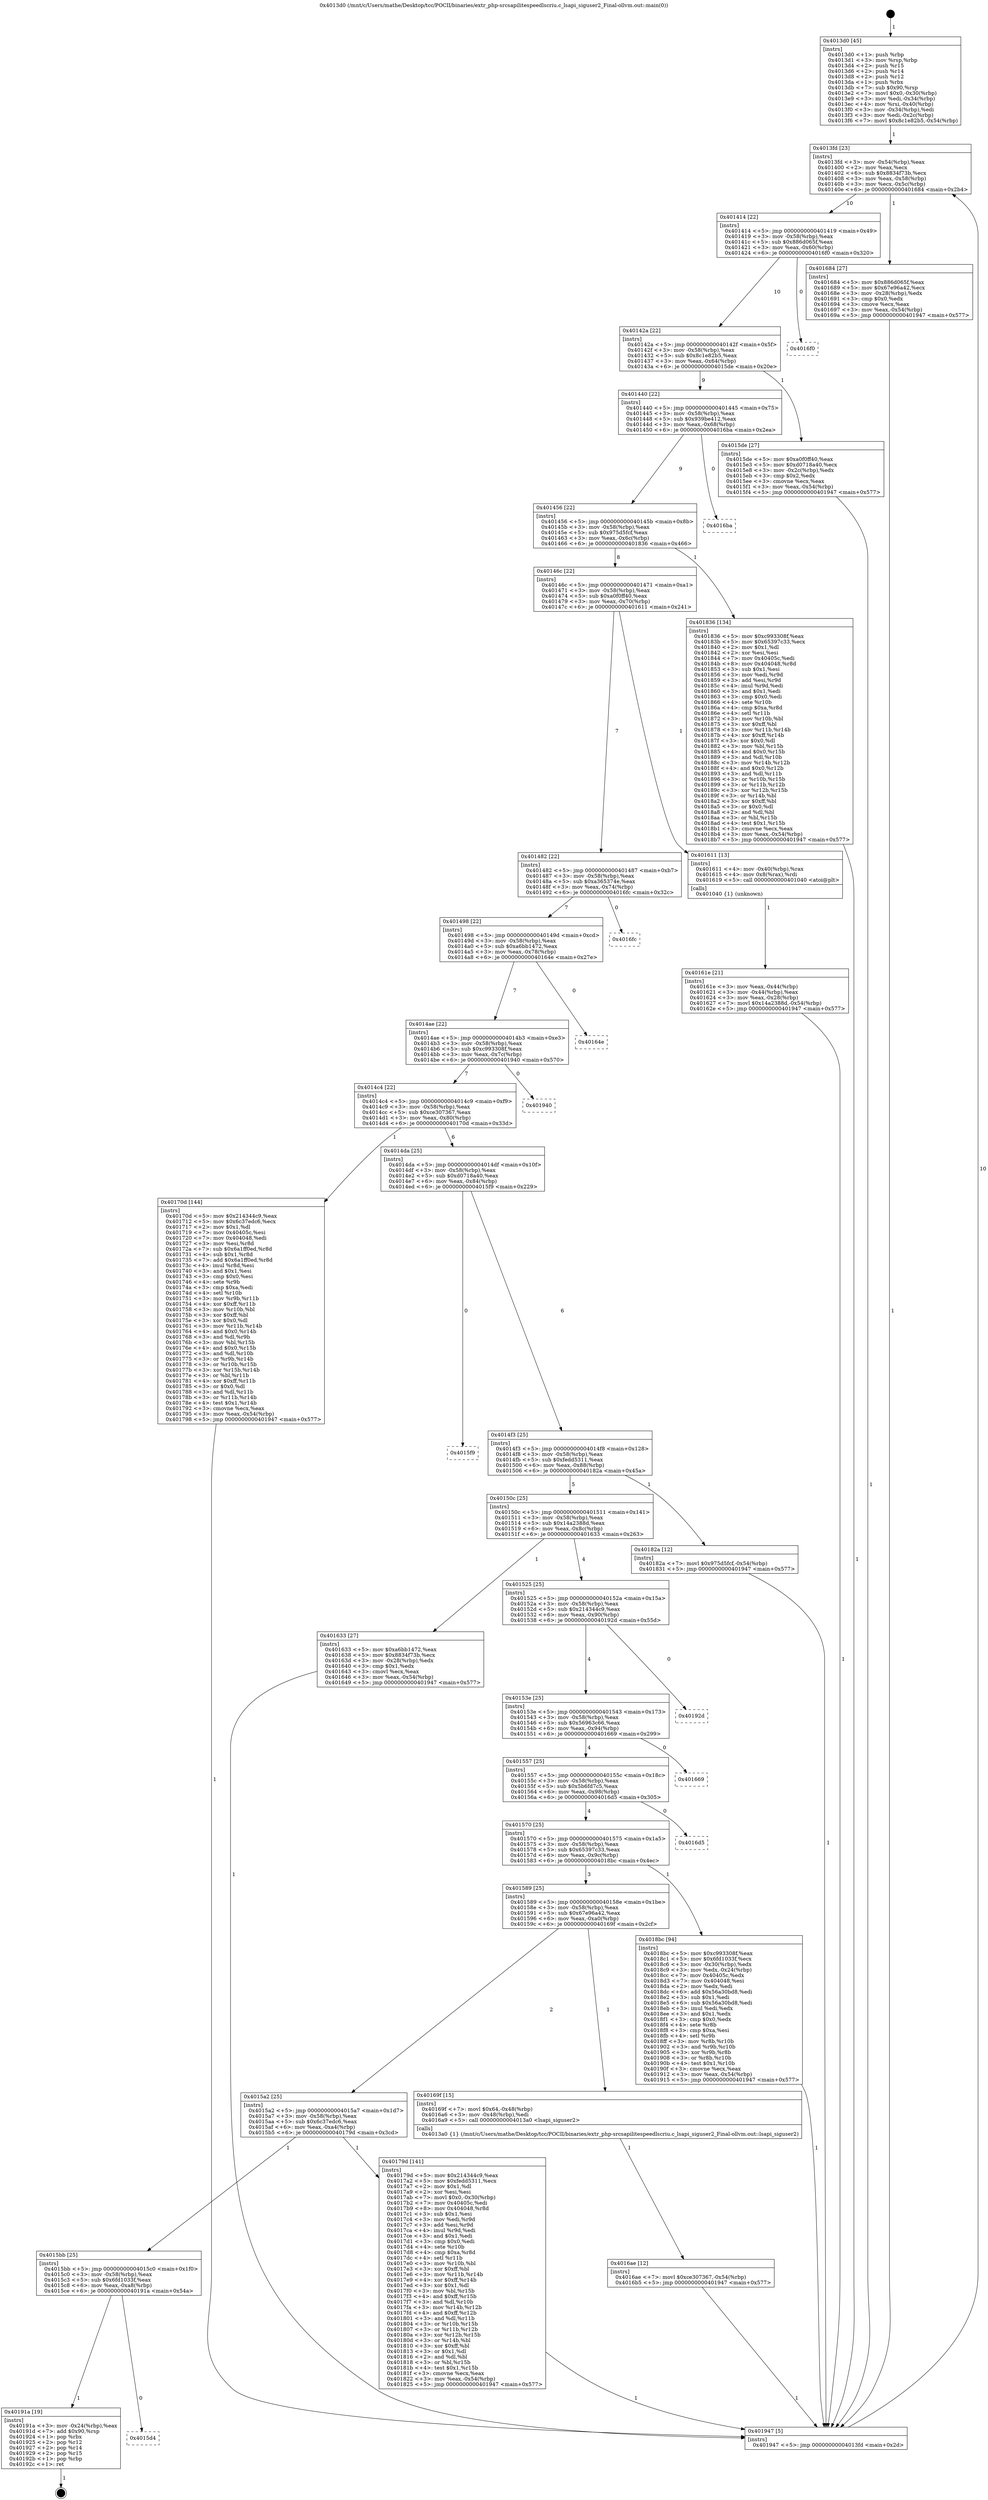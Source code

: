 digraph "0x4013d0" {
  label = "0x4013d0 (/mnt/c/Users/mathe/Desktop/tcc/POCII/binaries/extr_php-srcsapilitespeedlscriu.c_lsapi_siguser2_Final-ollvm.out::main(0))"
  labelloc = "t"
  node[shape=record]

  Entry [label="",width=0.3,height=0.3,shape=circle,fillcolor=black,style=filled]
  "0x4013fd" [label="{
     0x4013fd [23]\l
     | [instrs]\l
     &nbsp;&nbsp;0x4013fd \<+3\>: mov -0x54(%rbp),%eax\l
     &nbsp;&nbsp;0x401400 \<+2\>: mov %eax,%ecx\l
     &nbsp;&nbsp;0x401402 \<+6\>: sub $0x8834f73b,%ecx\l
     &nbsp;&nbsp;0x401408 \<+3\>: mov %eax,-0x58(%rbp)\l
     &nbsp;&nbsp;0x40140b \<+3\>: mov %ecx,-0x5c(%rbp)\l
     &nbsp;&nbsp;0x40140e \<+6\>: je 0000000000401684 \<main+0x2b4\>\l
  }"]
  "0x401684" [label="{
     0x401684 [27]\l
     | [instrs]\l
     &nbsp;&nbsp;0x401684 \<+5\>: mov $0x886d065f,%eax\l
     &nbsp;&nbsp;0x401689 \<+5\>: mov $0x67e96a42,%ecx\l
     &nbsp;&nbsp;0x40168e \<+3\>: mov -0x28(%rbp),%edx\l
     &nbsp;&nbsp;0x401691 \<+3\>: cmp $0x0,%edx\l
     &nbsp;&nbsp;0x401694 \<+3\>: cmove %ecx,%eax\l
     &nbsp;&nbsp;0x401697 \<+3\>: mov %eax,-0x54(%rbp)\l
     &nbsp;&nbsp;0x40169a \<+5\>: jmp 0000000000401947 \<main+0x577\>\l
  }"]
  "0x401414" [label="{
     0x401414 [22]\l
     | [instrs]\l
     &nbsp;&nbsp;0x401414 \<+5\>: jmp 0000000000401419 \<main+0x49\>\l
     &nbsp;&nbsp;0x401419 \<+3\>: mov -0x58(%rbp),%eax\l
     &nbsp;&nbsp;0x40141c \<+5\>: sub $0x886d065f,%eax\l
     &nbsp;&nbsp;0x401421 \<+3\>: mov %eax,-0x60(%rbp)\l
     &nbsp;&nbsp;0x401424 \<+6\>: je 00000000004016f0 \<main+0x320\>\l
  }"]
  Exit [label="",width=0.3,height=0.3,shape=circle,fillcolor=black,style=filled,peripheries=2]
  "0x4016f0" [label="{
     0x4016f0\l
  }", style=dashed]
  "0x40142a" [label="{
     0x40142a [22]\l
     | [instrs]\l
     &nbsp;&nbsp;0x40142a \<+5\>: jmp 000000000040142f \<main+0x5f\>\l
     &nbsp;&nbsp;0x40142f \<+3\>: mov -0x58(%rbp),%eax\l
     &nbsp;&nbsp;0x401432 \<+5\>: sub $0x8c1e82b5,%eax\l
     &nbsp;&nbsp;0x401437 \<+3\>: mov %eax,-0x64(%rbp)\l
     &nbsp;&nbsp;0x40143a \<+6\>: je 00000000004015de \<main+0x20e\>\l
  }"]
  "0x4015d4" [label="{
     0x4015d4\l
  }", style=dashed]
  "0x4015de" [label="{
     0x4015de [27]\l
     | [instrs]\l
     &nbsp;&nbsp;0x4015de \<+5\>: mov $0xa0f0ff40,%eax\l
     &nbsp;&nbsp;0x4015e3 \<+5\>: mov $0xd0718a40,%ecx\l
     &nbsp;&nbsp;0x4015e8 \<+3\>: mov -0x2c(%rbp),%edx\l
     &nbsp;&nbsp;0x4015eb \<+3\>: cmp $0x2,%edx\l
     &nbsp;&nbsp;0x4015ee \<+3\>: cmovne %ecx,%eax\l
     &nbsp;&nbsp;0x4015f1 \<+3\>: mov %eax,-0x54(%rbp)\l
     &nbsp;&nbsp;0x4015f4 \<+5\>: jmp 0000000000401947 \<main+0x577\>\l
  }"]
  "0x401440" [label="{
     0x401440 [22]\l
     | [instrs]\l
     &nbsp;&nbsp;0x401440 \<+5\>: jmp 0000000000401445 \<main+0x75\>\l
     &nbsp;&nbsp;0x401445 \<+3\>: mov -0x58(%rbp),%eax\l
     &nbsp;&nbsp;0x401448 \<+5\>: sub $0x939be412,%eax\l
     &nbsp;&nbsp;0x40144d \<+3\>: mov %eax,-0x68(%rbp)\l
     &nbsp;&nbsp;0x401450 \<+6\>: je 00000000004016ba \<main+0x2ea\>\l
  }"]
  "0x401947" [label="{
     0x401947 [5]\l
     | [instrs]\l
     &nbsp;&nbsp;0x401947 \<+5\>: jmp 00000000004013fd \<main+0x2d\>\l
  }"]
  "0x4013d0" [label="{
     0x4013d0 [45]\l
     | [instrs]\l
     &nbsp;&nbsp;0x4013d0 \<+1\>: push %rbp\l
     &nbsp;&nbsp;0x4013d1 \<+3\>: mov %rsp,%rbp\l
     &nbsp;&nbsp;0x4013d4 \<+2\>: push %r15\l
     &nbsp;&nbsp;0x4013d6 \<+2\>: push %r14\l
     &nbsp;&nbsp;0x4013d8 \<+2\>: push %r12\l
     &nbsp;&nbsp;0x4013da \<+1\>: push %rbx\l
     &nbsp;&nbsp;0x4013db \<+7\>: sub $0x90,%rsp\l
     &nbsp;&nbsp;0x4013e2 \<+7\>: movl $0x0,-0x30(%rbp)\l
     &nbsp;&nbsp;0x4013e9 \<+3\>: mov %edi,-0x34(%rbp)\l
     &nbsp;&nbsp;0x4013ec \<+4\>: mov %rsi,-0x40(%rbp)\l
     &nbsp;&nbsp;0x4013f0 \<+3\>: mov -0x34(%rbp),%edi\l
     &nbsp;&nbsp;0x4013f3 \<+3\>: mov %edi,-0x2c(%rbp)\l
     &nbsp;&nbsp;0x4013f6 \<+7\>: movl $0x8c1e82b5,-0x54(%rbp)\l
  }"]
  "0x40191a" [label="{
     0x40191a [19]\l
     | [instrs]\l
     &nbsp;&nbsp;0x40191a \<+3\>: mov -0x24(%rbp),%eax\l
     &nbsp;&nbsp;0x40191d \<+7\>: add $0x90,%rsp\l
     &nbsp;&nbsp;0x401924 \<+1\>: pop %rbx\l
     &nbsp;&nbsp;0x401925 \<+2\>: pop %r12\l
     &nbsp;&nbsp;0x401927 \<+2\>: pop %r14\l
     &nbsp;&nbsp;0x401929 \<+2\>: pop %r15\l
     &nbsp;&nbsp;0x40192b \<+1\>: pop %rbp\l
     &nbsp;&nbsp;0x40192c \<+1\>: ret\l
  }"]
  "0x4016ba" [label="{
     0x4016ba\l
  }", style=dashed]
  "0x401456" [label="{
     0x401456 [22]\l
     | [instrs]\l
     &nbsp;&nbsp;0x401456 \<+5\>: jmp 000000000040145b \<main+0x8b\>\l
     &nbsp;&nbsp;0x40145b \<+3\>: mov -0x58(%rbp),%eax\l
     &nbsp;&nbsp;0x40145e \<+5\>: sub $0x975d5fcf,%eax\l
     &nbsp;&nbsp;0x401463 \<+3\>: mov %eax,-0x6c(%rbp)\l
     &nbsp;&nbsp;0x401466 \<+6\>: je 0000000000401836 \<main+0x466\>\l
  }"]
  "0x4015bb" [label="{
     0x4015bb [25]\l
     | [instrs]\l
     &nbsp;&nbsp;0x4015bb \<+5\>: jmp 00000000004015c0 \<main+0x1f0\>\l
     &nbsp;&nbsp;0x4015c0 \<+3\>: mov -0x58(%rbp),%eax\l
     &nbsp;&nbsp;0x4015c3 \<+5\>: sub $0x6fd1033f,%eax\l
     &nbsp;&nbsp;0x4015c8 \<+6\>: mov %eax,-0xa8(%rbp)\l
     &nbsp;&nbsp;0x4015ce \<+6\>: je 000000000040191a \<main+0x54a\>\l
  }"]
  "0x401836" [label="{
     0x401836 [134]\l
     | [instrs]\l
     &nbsp;&nbsp;0x401836 \<+5\>: mov $0xc993308f,%eax\l
     &nbsp;&nbsp;0x40183b \<+5\>: mov $0x65397c33,%ecx\l
     &nbsp;&nbsp;0x401840 \<+2\>: mov $0x1,%dl\l
     &nbsp;&nbsp;0x401842 \<+2\>: xor %esi,%esi\l
     &nbsp;&nbsp;0x401844 \<+7\>: mov 0x40405c,%edi\l
     &nbsp;&nbsp;0x40184b \<+8\>: mov 0x404048,%r8d\l
     &nbsp;&nbsp;0x401853 \<+3\>: sub $0x1,%esi\l
     &nbsp;&nbsp;0x401856 \<+3\>: mov %edi,%r9d\l
     &nbsp;&nbsp;0x401859 \<+3\>: add %esi,%r9d\l
     &nbsp;&nbsp;0x40185c \<+4\>: imul %r9d,%edi\l
     &nbsp;&nbsp;0x401860 \<+3\>: and $0x1,%edi\l
     &nbsp;&nbsp;0x401863 \<+3\>: cmp $0x0,%edi\l
     &nbsp;&nbsp;0x401866 \<+4\>: sete %r10b\l
     &nbsp;&nbsp;0x40186a \<+4\>: cmp $0xa,%r8d\l
     &nbsp;&nbsp;0x40186e \<+4\>: setl %r11b\l
     &nbsp;&nbsp;0x401872 \<+3\>: mov %r10b,%bl\l
     &nbsp;&nbsp;0x401875 \<+3\>: xor $0xff,%bl\l
     &nbsp;&nbsp;0x401878 \<+3\>: mov %r11b,%r14b\l
     &nbsp;&nbsp;0x40187b \<+4\>: xor $0xff,%r14b\l
     &nbsp;&nbsp;0x40187f \<+3\>: xor $0x0,%dl\l
     &nbsp;&nbsp;0x401882 \<+3\>: mov %bl,%r15b\l
     &nbsp;&nbsp;0x401885 \<+4\>: and $0x0,%r15b\l
     &nbsp;&nbsp;0x401889 \<+3\>: and %dl,%r10b\l
     &nbsp;&nbsp;0x40188c \<+3\>: mov %r14b,%r12b\l
     &nbsp;&nbsp;0x40188f \<+4\>: and $0x0,%r12b\l
     &nbsp;&nbsp;0x401893 \<+3\>: and %dl,%r11b\l
     &nbsp;&nbsp;0x401896 \<+3\>: or %r10b,%r15b\l
     &nbsp;&nbsp;0x401899 \<+3\>: or %r11b,%r12b\l
     &nbsp;&nbsp;0x40189c \<+3\>: xor %r12b,%r15b\l
     &nbsp;&nbsp;0x40189f \<+3\>: or %r14b,%bl\l
     &nbsp;&nbsp;0x4018a2 \<+3\>: xor $0xff,%bl\l
     &nbsp;&nbsp;0x4018a5 \<+3\>: or $0x0,%dl\l
     &nbsp;&nbsp;0x4018a8 \<+2\>: and %dl,%bl\l
     &nbsp;&nbsp;0x4018aa \<+3\>: or %bl,%r15b\l
     &nbsp;&nbsp;0x4018ad \<+4\>: test $0x1,%r15b\l
     &nbsp;&nbsp;0x4018b1 \<+3\>: cmovne %ecx,%eax\l
     &nbsp;&nbsp;0x4018b4 \<+3\>: mov %eax,-0x54(%rbp)\l
     &nbsp;&nbsp;0x4018b7 \<+5\>: jmp 0000000000401947 \<main+0x577\>\l
  }"]
  "0x40146c" [label="{
     0x40146c [22]\l
     | [instrs]\l
     &nbsp;&nbsp;0x40146c \<+5\>: jmp 0000000000401471 \<main+0xa1\>\l
     &nbsp;&nbsp;0x401471 \<+3\>: mov -0x58(%rbp),%eax\l
     &nbsp;&nbsp;0x401474 \<+5\>: sub $0xa0f0ff40,%eax\l
     &nbsp;&nbsp;0x401479 \<+3\>: mov %eax,-0x70(%rbp)\l
     &nbsp;&nbsp;0x40147c \<+6\>: je 0000000000401611 \<main+0x241\>\l
  }"]
  "0x40179d" [label="{
     0x40179d [141]\l
     | [instrs]\l
     &nbsp;&nbsp;0x40179d \<+5\>: mov $0x214344c9,%eax\l
     &nbsp;&nbsp;0x4017a2 \<+5\>: mov $0xfedd5311,%ecx\l
     &nbsp;&nbsp;0x4017a7 \<+2\>: mov $0x1,%dl\l
     &nbsp;&nbsp;0x4017a9 \<+2\>: xor %esi,%esi\l
     &nbsp;&nbsp;0x4017ab \<+7\>: movl $0x0,-0x30(%rbp)\l
     &nbsp;&nbsp;0x4017b2 \<+7\>: mov 0x40405c,%edi\l
     &nbsp;&nbsp;0x4017b9 \<+8\>: mov 0x404048,%r8d\l
     &nbsp;&nbsp;0x4017c1 \<+3\>: sub $0x1,%esi\l
     &nbsp;&nbsp;0x4017c4 \<+3\>: mov %edi,%r9d\l
     &nbsp;&nbsp;0x4017c7 \<+3\>: add %esi,%r9d\l
     &nbsp;&nbsp;0x4017ca \<+4\>: imul %r9d,%edi\l
     &nbsp;&nbsp;0x4017ce \<+3\>: and $0x1,%edi\l
     &nbsp;&nbsp;0x4017d1 \<+3\>: cmp $0x0,%edi\l
     &nbsp;&nbsp;0x4017d4 \<+4\>: sete %r10b\l
     &nbsp;&nbsp;0x4017d8 \<+4\>: cmp $0xa,%r8d\l
     &nbsp;&nbsp;0x4017dc \<+4\>: setl %r11b\l
     &nbsp;&nbsp;0x4017e0 \<+3\>: mov %r10b,%bl\l
     &nbsp;&nbsp;0x4017e3 \<+3\>: xor $0xff,%bl\l
     &nbsp;&nbsp;0x4017e6 \<+3\>: mov %r11b,%r14b\l
     &nbsp;&nbsp;0x4017e9 \<+4\>: xor $0xff,%r14b\l
     &nbsp;&nbsp;0x4017ed \<+3\>: xor $0x1,%dl\l
     &nbsp;&nbsp;0x4017f0 \<+3\>: mov %bl,%r15b\l
     &nbsp;&nbsp;0x4017f3 \<+4\>: and $0xff,%r15b\l
     &nbsp;&nbsp;0x4017f7 \<+3\>: and %dl,%r10b\l
     &nbsp;&nbsp;0x4017fa \<+3\>: mov %r14b,%r12b\l
     &nbsp;&nbsp;0x4017fd \<+4\>: and $0xff,%r12b\l
     &nbsp;&nbsp;0x401801 \<+3\>: and %dl,%r11b\l
     &nbsp;&nbsp;0x401804 \<+3\>: or %r10b,%r15b\l
     &nbsp;&nbsp;0x401807 \<+3\>: or %r11b,%r12b\l
     &nbsp;&nbsp;0x40180a \<+3\>: xor %r12b,%r15b\l
     &nbsp;&nbsp;0x40180d \<+3\>: or %r14b,%bl\l
     &nbsp;&nbsp;0x401810 \<+3\>: xor $0xff,%bl\l
     &nbsp;&nbsp;0x401813 \<+3\>: or $0x1,%dl\l
     &nbsp;&nbsp;0x401816 \<+2\>: and %dl,%bl\l
     &nbsp;&nbsp;0x401818 \<+3\>: or %bl,%r15b\l
     &nbsp;&nbsp;0x40181b \<+4\>: test $0x1,%r15b\l
     &nbsp;&nbsp;0x40181f \<+3\>: cmovne %ecx,%eax\l
     &nbsp;&nbsp;0x401822 \<+3\>: mov %eax,-0x54(%rbp)\l
     &nbsp;&nbsp;0x401825 \<+5\>: jmp 0000000000401947 \<main+0x577\>\l
  }"]
  "0x401611" [label="{
     0x401611 [13]\l
     | [instrs]\l
     &nbsp;&nbsp;0x401611 \<+4\>: mov -0x40(%rbp),%rax\l
     &nbsp;&nbsp;0x401615 \<+4\>: mov 0x8(%rax),%rdi\l
     &nbsp;&nbsp;0x401619 \<+5\>: call 0000000000401040 \<atoi@plt\>\l
     | [calls]\l
     &nbsp;&nbsp;0x401040 \{1\} (unknown)\l
  }"]
  "0x401482" [label="{
     0x401482 [22]\l
     | [instrs]\l
     &nbsp;&nbsp;0x401482 \<+5\>: jmp 0000000000401487 \<main+0xb7\>\l
     &nbsp;&nbsp;0x401487 \<+3\>: mov -0x58(%rbp),%eax\l
     &nbsp;&nbsp;0x40148a \<+5\>: sub $0xa365374e,%eax\l
     &nbsp;&nbsp;0x40148f \<+3\>: mov %eax,-0x74(%rbp)\l
     &nbsp;&nbsp;0x401492 \<+6\>: je 00000000004016fc \<main+0x32c\>\l
  }"]
  "0x40161e" [label="{
     0x40161e [21]\l
     | [instrs]\l
     &nbsp;&nbsp;0x40161e \<+3\>: mov %eax,-0x44(%rbp)\l
     &nbsp;&nbsp;0x401621 \<+3\>: mov -0x44(%rbp),%eax\l
     &nbsp;&nbsp;0x401624 \<+3\>: mov %eax,-0x28(%rbp)\l
     &nbsp;&nbsp;0x401627 \<+7\>: movl $0x14a2388d,-0x54(%rbp)\l
     &nbsp;&nbsp;0x40162e \<+5\>: jmp 0000000000401947 \<main+0x577\>\l
  }"]
  "0x4016ae" [label="{
     0x4016ae [12]\l
     | [instrs]\l
     &nbsp;&nbsp;0x4016ae \<+7\>: movl $0xce307367,-0x54(%rbp)\l
     &nbsp;&nbsp;0x4016b5 \<+5\>: jmp 0000000000401947 \<main+0x577\>\l
  }"]
  "0x4016fc" [label="{
     0x4016fc\l
  }", style=dashed]
  "0x401498" [label="{
     0x401498 [22]\l
     | [instrs]\l
     &nbsp;&nbsp;0x401498 \<+5\>: jmp 000000000040149d \<main+0xcd\>\l
     &nbsp;&nbsp;0x40149d \<+3\>: mov -0x58(%rbp),%eax\l
     &nbsp;&nbsp;0x4014a0 \<+5\>: sub $0xa6bb1472,%eax\l
     &nbsp;&nbsp;0x4014a5 \<+3\>: mov %eax,-0x78(%rbp)\l
     &nbsp;&nbsp;0x4014a8 \<+6\>: je 000000000040164e \<main+0x27e\>\l
  }"]
  "0x4015a2" [label="{
     0x4015a2 [25]\l
     | [instrs]\l
     &nbsp;&nbsp;0x4015a2 \<+5\>: jmp 00000000004015a7 \<main+0x1d7\>\l
     &nbsp;&nbsp;0x4015a7 \<+3\>: mov -0x58(%rbp),%eax\l
     &nbsp;&nbsp;0x4015aa \<+5\>: sub $0x6c37edc6,%eax\l
     &nbsp;&nbsp;0x4015af \<+6\>: mov %eax,-0xa4(%rbp)\l
     &nbsp;&nbsp;0x4015b5 \<+6\>: je 000000000040179d \<main+0x3cd\>\l
  }"]
  "0x40164e" [label="{
     0x40164e\l
  }", style=dashed]
  "0x4014ae" [label="{
     0x4014ae [22]\l
     | [instrs]\l
     &nbsp;&nbsp;0x4014ae \<+5\>: jmp 00000000004014b3 \<main+0xe3\>\l
     &nbsp;&nbsp;0x4014b3 \<+3\>: mov -0x58(%rbp),%eax\l
     &nbsp;&nbsp;0x4014b6 \<+5\>: sub $0xc993308f,%eax\l
     &nbsp;&nbsp;0x4014bb \<+3\>: mov %eax,-0x7c(%rbp)\l
     &nbsp;&nbsp;0x4014be \<+6\>: je 0000000000401940 \<main+0x570\>\l
  }"]
  "0x40169f" [label="{
     0x40169f [15]\l
     | [instrs]\l
     &nbsp;&nbsp;0x40169f \<+7\>: movl $0x64,-0x48(%rbp)\l
     &nbsp;&nbsp;0x4016a6 \<+3\>: mov -0x48(%rbp),%edi\l
     &nbsp;&nbsp;0x4016a9 \<+5\>: call 00000000004013a0 \<lsapi_siguser2\>\l
     | [calls]\l
     &nbsp;&nbsp;0x4013a0 \{1\} (/mnt/c/Users/mathe/Desktop/tcc/POCII/binaries/extr_php-srcsapilitespeedlscriu.c_lsapi_siguser2_Final-ollvm.out::lsapi_siguser2)\l
  }"]
  "0x401940" [label="{
     0x401940\l
  }", style=dashed]
  "0x4014c4" [label="{
     0x4014c4 [22]\l
     | [instrs]\l
     &nbsp;&nbsp;0x4014c4 \<+5\>: jmp 00000000004014c9 \<main+0xf9\>\l
     &nbsp;&nbsp;0x4014c9 \<+3\>: mov -0x58(%rbp),%eax\l
     &nbsp;&nbsp;0x4014cc \<+5\>: sub $0xce307367,%eax\l
     &nbsp;&nbsp;0x4014d1 \<+3\>: mov %eax,-0x80(%rbp)\l
     &nbsp;&nbsp;0x4014d4 \<+6\>: je 000000000040170d \<main+0x33d\>\l
  }"]
  "0x401589" [label="{
     0x401589 [25]\l
     | [instrs]\l
     &nbsp;&nbsp;0x401589 \<+5\>: jmp 000000000040158e \<main+0x1be\>\l
     &nbsp;&nbsp;0x40158e \<+3\>: mov -0x58(%rbp),%eax\l
     &nbsp;&nbsp;0x401591 \<+5\>: sub $0x67e96a42,%eax\l
     &nbsp;&nbsp;0x401596 \<+6\>: mov %eax,-0xa0(%rbp)\l
     &nbsp;&nbsp;0x40159c \<+6\>: je 000000000040169f \<main+0x2cf\>\l
  }"]
  "0x40170d" [label="{
     0x40170d [144]\l
     | [instrs]\l
     &nbsp;&nbsp;0x40170d \<+5\>: mov $0x214344c9,%eax\l
     &nbsp;&nbsp;0x401712 \<+5\>: mov $0x6c37edc6,%ecx\l
     &nbsp;&nbsp;0x401717 \<+2\>: mov $0x1,%dl\l
     &nbsp;&nbsp;0x401719 \<+7\>: mov 0x40405c,%esi\l
     &nbsp;&nbsp;0x401720 \<+7\>: mov 0x404048,%edi\l
     &nbsp;&nbsp;0x401727 \<+3\>: mov %esi,%r8d\l
     &nbsp;&nbsp;0x40172a \<+7\>: sub $0x6a1ff0ed,%r8d\l
     &nbsp;&nbsp;0x401731 \<+4\>: sub $0x1,%r8d\l
     &nbsp;&nbsp;0x401735 \<+7\>: add $0x6a1ff0ed,%r8d\l
     &nbsp;&nbsp;0x40173c \<+4\>: imul %r8d,%esi\l
     &nbsp;&nbsp;0x401740 \<+3\>: and $0x1,%esi\l
     &nbsp;&nbsp;0x401743 \<+3\>: cmp $0x0,%esi\l
     &nbsp;&nbsp;0x401746 \<+4\>: sete %r9b\l
     &nbsp;&nbsp;0x40174a \<+3\>: cmp $0xa,%edi\l
     &nbsp;&nbsp;0x40174d \<+4\>: setl %r10b\l
     &nbsp;&nbsp;0x401751 \<+3\>: mov %r9b,%r11b\l
     &nbsp;&nbsp;0x401754 \<+4\>: xor $0xff,%r11b\l
     &nbsp;&nbsp;0x401758 \<+3\>: mov %r10b,%bl\l
     &nbsp;&nbsp;0x40175b \<+3\>: xor $0xff,%bl\l
     &nbsp;&nbsp;0x40175e \<+3\>: xor $0x0,%dl\l
     &nbsp;&nbsp;0x401761 \<+3\>: mov %r11b,%r14b\l
     &nbsp;&nbsp;0x401764 \<+4\>: and $0x0,%r14b\l
     &nbsp;&nbsp;0x401768 \<+3\>: and %dl,%r9b\l
     &nbsp;&nbsp;0x40176b \<+3\>: mov %bl,%r15b\l
     &nbsp;&nbsp;0x40176e \<+4\>: and $0x0,%r15b\l
     &nbsp;&nbsp;0x401772 \<+3\>: and %dl,%r10b\l
     &nbsp;&nbsp;0x401775 \<+3\>: or %r9b,%r14b\l
     &nbsp;&nbsp;0x401778 \<+3\>: or %r10b,%r15b\l
     &nbsp;&nbsp;0x40177b \<+3\>: xor %r15b,%r14b\l
     &nbsp;&nbsp;0x40177e \<+3\>: or %bl,%r11b\l
     &nbsp;&nbsp;0x401781 \<+4\>: xor $0xff,%r11b\l
     &nbsp;&nbsp;0x401785 \<+3\>: or $0x0,%dl\l
     &nbsp;&nbsp;0x401788 \<+3\>: and %dl,%r11b\l
     &nbsp;&nbsp;0x40178b \<+3\>: or %r11b,%r14b\l
     &nbsp;&nbsp;0x40178e \<+4\>: test $0x1,%r14b\l
     &nbsp;&nbsp;0x401792 \<+3\>: cmovne %ecx,%eax\l
     &nbsp;&nbsp;0x401795 \<+3\>: mov %eax,-0x54(%rbp)\l
     &nbsp;&nbsp;0x401798 \<+5\>: jmp 0000000000401947 \<main+0x577\>\l
  }"]
  "0x4014da" [label="{
     0x4014da [25]\l
     | [instrs]\l
     &nbsp;&nbsp;0x4014da \<+5\>: jmp 00000000004014df \<main+0x10f\>\l
     &nbsp;&nbsp;0x4014df \<+3\>: mov -0x58(%rbp),%eax\l
     &nbsp;&nbsp;0x4014e2 \<+5\>: sub $0xd0718a40,%eax\l
     &nbsp;&nbsp;0x4014e7 \<+6\>: mov %eax,-0x84(%rbp)\l
     &nbsp;&nbsp;0x4014ed \<+6\>: je 00000000004015f9 \<main+0x229\>\l
  }"]
  "0x4018bc" [label="{
     0x4018bc [94]\l
     | [instrs]\l
     &nbsp;&nbsp;0x4018bc \<+5\>: mov $0xc993308f,%eax\l
     &nbsp;&nbsp;0x4018c1 \<+5\>: mov $0x6fd1033f,%ecx\l
     &nbsp;&nbsp;0x4018c6 \<+3\>: mov -0x30(%rbp),%edx\l
     &nbsp;&nbsp;0x4018c9 \<+3\>: mov %edx,-0x24(%rbp)\l
     &nbsp;&nbsp;0x4018cc \<+7\>: mov 0x40405c,%edx\l
     &nbsp;&nbsp;0x4018d3 \<+7\>: mov 0x404048,%esi\l
     &nbsp;&nbsp;0x4018da \<+2\>: mov %edx,%edi\l
     &nbsp;&nbsp;0x4018dc \<+6\>: add $0x56a30bd8,%edi\l
     &nbsp;&nbsp;0x4018e2 \<+3\>: sub $0x1,%edi\l
     &nbsp;&nbsp;0x4018e5 \<+6\>: sub $0x56a30bd8,%edi\l
     &nbsp;&nbsp;0x4018eb \<+3\>: imul %edi,%edx\l
     &nbsp;&nbsp;0x4018ee \<+3\>: and $0x1,%edx\l
     &nbsp;&nbsp;0x4018f1 \<+3\>: cmp $0x0,%edx\l
     &nbsp;&nbsp;0x4018f4 \<+4\>: sete %r8b\l
     &nbsp;&nbsp;0x4018f8 \<+3\>: cmp $0xa,%esi\l
     &nbsp;&nbsp;0x4018fb \<+4\>: setl %r9b\l
     &nbsp;&nbsp;0x4018ff \<+3\>: mov %r8b,%r10b\l
     &nbsp;&nbsp;0x401902 \<+3\>: and %r9b,%r10b\l
     &nbsp;&nbsp;0x401905 \<+3\>: xor %r9b,%r8b\l
     &nbsp;&nbsp;0x401908 \<+3\>: or %r8b,%r10b\l
     &nbsp;&nbsp;0x40190b \<+4\>: test $0x1,%r10b\l
     &nbsp;&nbsp;0x40190f \<+3\>: cmovne %ecx,%eax\l
     &nbsp;&nbsp;0x401912 \<+3\>: mov %eax,-0x54(%rbp)\l
     &nbsp;&nbsp;0x401915 \<+5\>: jmp 0000000000401947 \<main+0x577\>\l
  }"]
  "0x4015f9" [label="{
     0x4015f9\l
  }", style=dashed]
  "0x4014f3" [label="{
     0x4014f3 [25]\l
     | [instrs]\l
     &nbsp;&nbsp;0x4014f3 \<+5\>: jmp 00000000004014f8 \<main+0x128\>\l
     &nbsp;&nbsp;0x4014f8 \<+3\>: mov -0x58(%rbp),%eax\l
     &nbsp;&nbsp;0x4014fb \<+5\>: sub $0xfedd5311,%eax\l
     &nbsp;&nbsp;0x401500 \<+6\>: mov %eax,-0x88(%rbp)\l
     &nbsp;&nbsp;0x401506 \<+6\>: je 000000000040182a \<main+0x45a\>\l
  }"]
  "0x401570" [label="{
     0x401570 [25]\l
     | [instrs]\l
     &nbsp;&nbsp;0x401570 \<+5\>: jmp 0000000000401575 \<main+0x1a5\>\l
     &nbsp;&nbsp;0x401575 \<+3\>: mov -0x58(%rbp),%eax\l
     &nbsp;&nbsp;0x401578 \<+5\>: sub $0x65397c33,%eax\l
     &nbsp;&nbsp;0x40157d \<+6\>: mov %eax,-0x9c(%rbp)\l
     &nbsp;&nbsp;0x401583 \<+6\>: je 00000000004018bc \<main+0x4ec\>\l
  }"]
  "0x40182a" [label="{
     0x40182a [12]\l
     | [instrs]\l
     &nbsp;&nbsp;0x40182a \<+7\>: movl $0x975d5fcf,-0x54(%rbp)\l
     &nbsp;&nbsp;0x401831 \<+5\>: jmp 0000000000401947 \<main+0x577\>\l
  }"]
  "0x40150c" [label="{
     0x40150c [25]\l
     | [instrs]\l
     &nbsp;&nbsp;0x40150c \<+5\>: jmp 0000000000401511 \<main+0x141\>\l
     &nbsp;&nbsp;0x401511 \<+3\>: mov -0x58(%rbp),%eax\l
     &nbsp;&nbsp;0x401514 \<+5\>: sub $0x14a2388d,%eax\l
     &nbsp;&nbsp;0x401519 \<+6\>: mov %eax,-0x8c(%rbp)\l
     &nbsp;&nbsp;0x40151f \<+6\>: je 0000000000401633 \<main+0x263\>\l
  }"]
  "0x4016d5" [label="{
     0x4016d5\l
  }", style=dashed]
  "0x401633" [label="{
     0x401633 [27]\l
     | [instrs]\l
     &nbsp;&nbsp;0x401633 \<+5\>: mov $0xa6bb1472,%eax\l
     &nbsp;&nbsp;0x401638 \<+5\>: mov $0x8834f73b,%ecx\l
     &nbsp;&nbsp;0x40163d \<+3\>: mov -0x28(%rbp),%edx\l
     &nbsp;&nbsp;0x401640 \<+3\>: cmp $0x1,%edx\l
     &nbsp;&nbsp;0x401643 \<+3\>: cmovl %ecx,%eax\l
     &nbsp;&nbsp;0x401646 \<+3\>: mov %eax,-0x54(%rbp)\l
     &nbsp;&nbsp;0x401649 \<+5\>: jmp 0000000000401947 \<main+0x577\>\l
  }"]
  "0x401525" [label="{
     0x401525 [25]\l
     | [instrs]\l
     &nbsp;&nbsp;0x401525 \<+5\>: jmp 000000000040152a \<main+0x15a\>\l
     &nbsp;&nbsp;0x40152a \<+3\>: mov -0x58(%rbp),%eax\l
     &nbsp;&nbsp;0x40152d \<+5\>: sub $0x214344c9,%eax\l
     &nbsp;&nbsp;0x401532 \<+6\>: mov %eax,-0x90(%rbp)\l
     &nbsp;&nbsp;0x401538 \<+6\>: je 000000000040192d \<main+0x55d\>\l
  }"]
  "0x401557" [label="{
     0x401557 [25]\l
     | [instrs]\l
     &nbsp;&nbsp;0x401557 \<+5\>: jmp 000000000040155c \<main+0x18c\>\l
     &nbsp;&nbsp;0x40155c \<+3\>: mov -0x58(%rbp),%eax\l
     &nbsp;&nbsp;0x40155f \<+5\>: sub $0x5b6fd7c5,%eax\l
     &nbsp;&nbsp;0x401564 \<+6\>: mov %eax,-0x98(%rbp)\l
     &nbsp;&nbsp;0x40156a \<+6\>: je 00000000004016d5 \<main+0x305\>\l
  }"]
  "0x40192d" [label="{
     0x40192d\l
  }", style=dashed]
  "0x40153e" [label="{
     0x40153e [25]\l
     | [instrs]\l
     &nbsp;&nbsp;0x40153e \<+5\>: jmp 0000000000401543 \<main+0x173\>\l
     &nbsp;&nbsp;0x401543 \<+3\>: mov -0x58(%rbp),%eax\l
     &nbsp;&nbsp;0x401546 \<+5\>: sub $0x56963c66,%eax\l
     &nbsp;&nbsp;0x40154b \<+6\>: mov %eax,-0x94(%rbp)\l
     &nbsp;&nbsp;0x401551 \<+6\>: je 0000000000401669 \<main+0x299\>\l
  }"]
  "0x401669" [label="{
     0x401669\l
  }", style=dashed]
  Entry -> "0x4013d0" [label=" 1"]
  "0x4013fd" -> "0x401684" [label=" 1"]
  "0x4013fd" -> "0x401414" [label=" 10"]
  "0x40191a" -> Exit [label=" 1"]
  "0x401414" -> "0x4016f0" [label=" 0"]
  "0x401414" -> "0x40142a" [label=" 10"]
  "0x4015bb" -> "0x4015d4" [label=" 0"]
  "0x40142a" -> "0x4015de" [label=" 1"]
  "0x40142a" -> "0x401440" [label=" 9"]
  "0x4015de" -> "0x401947" [label=" 1"]
  "0x4013d0" -> "0x4013fd" [label=" 1"]
  "0x401947" -> "0x4013fd" [label=" 10"]
  "0x4015bb" -> "0x40191a" [label=" 1"]
  "0x401440" -> "0x4016ba" [label=" 0"]
  "0x401440" -> "0x401456" [label=" 9"]
  "0x4018bc" -> "0x401947" [label=" 1"]
  "0x401456" -> "0x401836" [label=" 1"]
  "0x401456" -> "0x40146c" [label=" 8"]
  "0x401836" -> "0x401947" [label=" 1"]
  "0x40146c" -> "0x401611" [label=" 1"]
  "0x40146c" -> "0x401482" [label=" 7"]
  "0x401611" -> "0x40161e" [label=" 1"]
  "0x40161e" -> "0x401947" [label=" 1"]
  "0x40182a" -> "0x401947" [label=" 1"]
  "0x401482" -> "0x4016fc" [label=" 0"]
  "0x401482" -> "0x401498" [label=" 7"]
  "0x4015a2" -> "0x4015bb" [label=" 1"]
  "0x401498" -> "0x40164e" [label=" 0"]
  "0x401498" -> "0x4014ae" [label=" 7"]
  "0x4015a2" -> "0x40179d" [label=" 1"]
  "0x4014ae" -> "0x401940" [label=" 0"]
  "0x4014ae" -> "0x4014c4" [label=" 7"]
  "0x40179d" -> "0x401947" [label=" 1"]
  "0x4014c4" -> "0x40170d" [label=" 1"]
  "0x4014c4" -> "0x4014da" [label=" 6"]
  "0x4016ae" -> "0x401947" [label=" 1"]
  "0x4014da" -> "0x4015f9" [label=" 0"]
  "0x4014da" -> "0x4014f3" [label=" 6"]
  "0x40169f" -> "0x4016ae" [label=" 1"]
  "0x4014f3" -> "0x40182a" [label=" 1"]
  "0x4014f3" -> "0x40150c" [label=" 5"]
  "0x401589" -> "0x40169f" [label=" 1"]
  "0x40150c" -> "0x401633" [label=" 1"]
  "0x40150c" -> "0x401525" [label=" 4"]
  "0x401633" -> "0x401947" [label=" 1"]
  "0x401684" -> "0x401947" [label=" 1"]
  "0x40170d" -> "0x401947" [label=" 1"]
  "0x401525" -> "0x40192d" [label=" 0"]
  "0x401525" -> "0x40153e" [label=" 4"]
  "0x401570" -> "0x4018bc" [label=" 1"]
  "0x40153e" -> "0x401669" [label=" 0"]
  "0x40153e" -> "0x401557" [label=" 4"]
  "0x401570" -> "0x401589" [label=" 3"]
  "0x401557" -> "0x4016d5" [label=" 0"]
  "0x401557" -> "0x401570" [label=" 4"]
  "0x401589" -> "0x4015a2" [label=" 2"]
}
